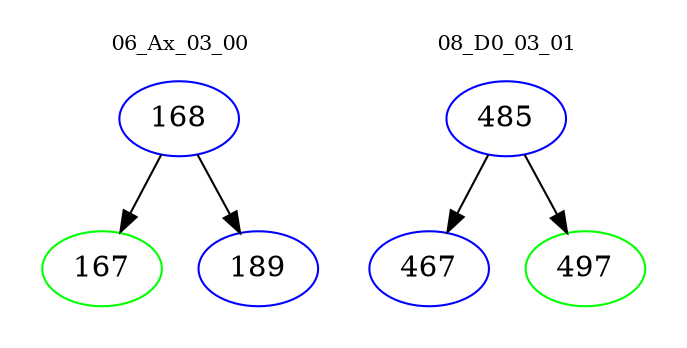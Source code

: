 digraph{
subgraph cluster_0 {
color = white
label = "06_Ax_03_00";
fontsize=10;
T0_168 [label="168", color="blue"]
T0_168 -> T0_167 [color="black"]
T0_167 [label="167", color="green"]
T0_168 -> T0_189 [color="black"]
T0_189 [label="189", color="blue"]
}
subgraph cluster_1 {
color = white
label = "08_D0_03_01";
fontsize=10;
T1_485 [label="485", color="blue"]
T1_485 -> T1_467 [color="black"]
T1_467 [label="467", color="blue"]
T1_485 -> T1_497 [color="black"]
T1_497 [label="497", color="green"]
}
}
